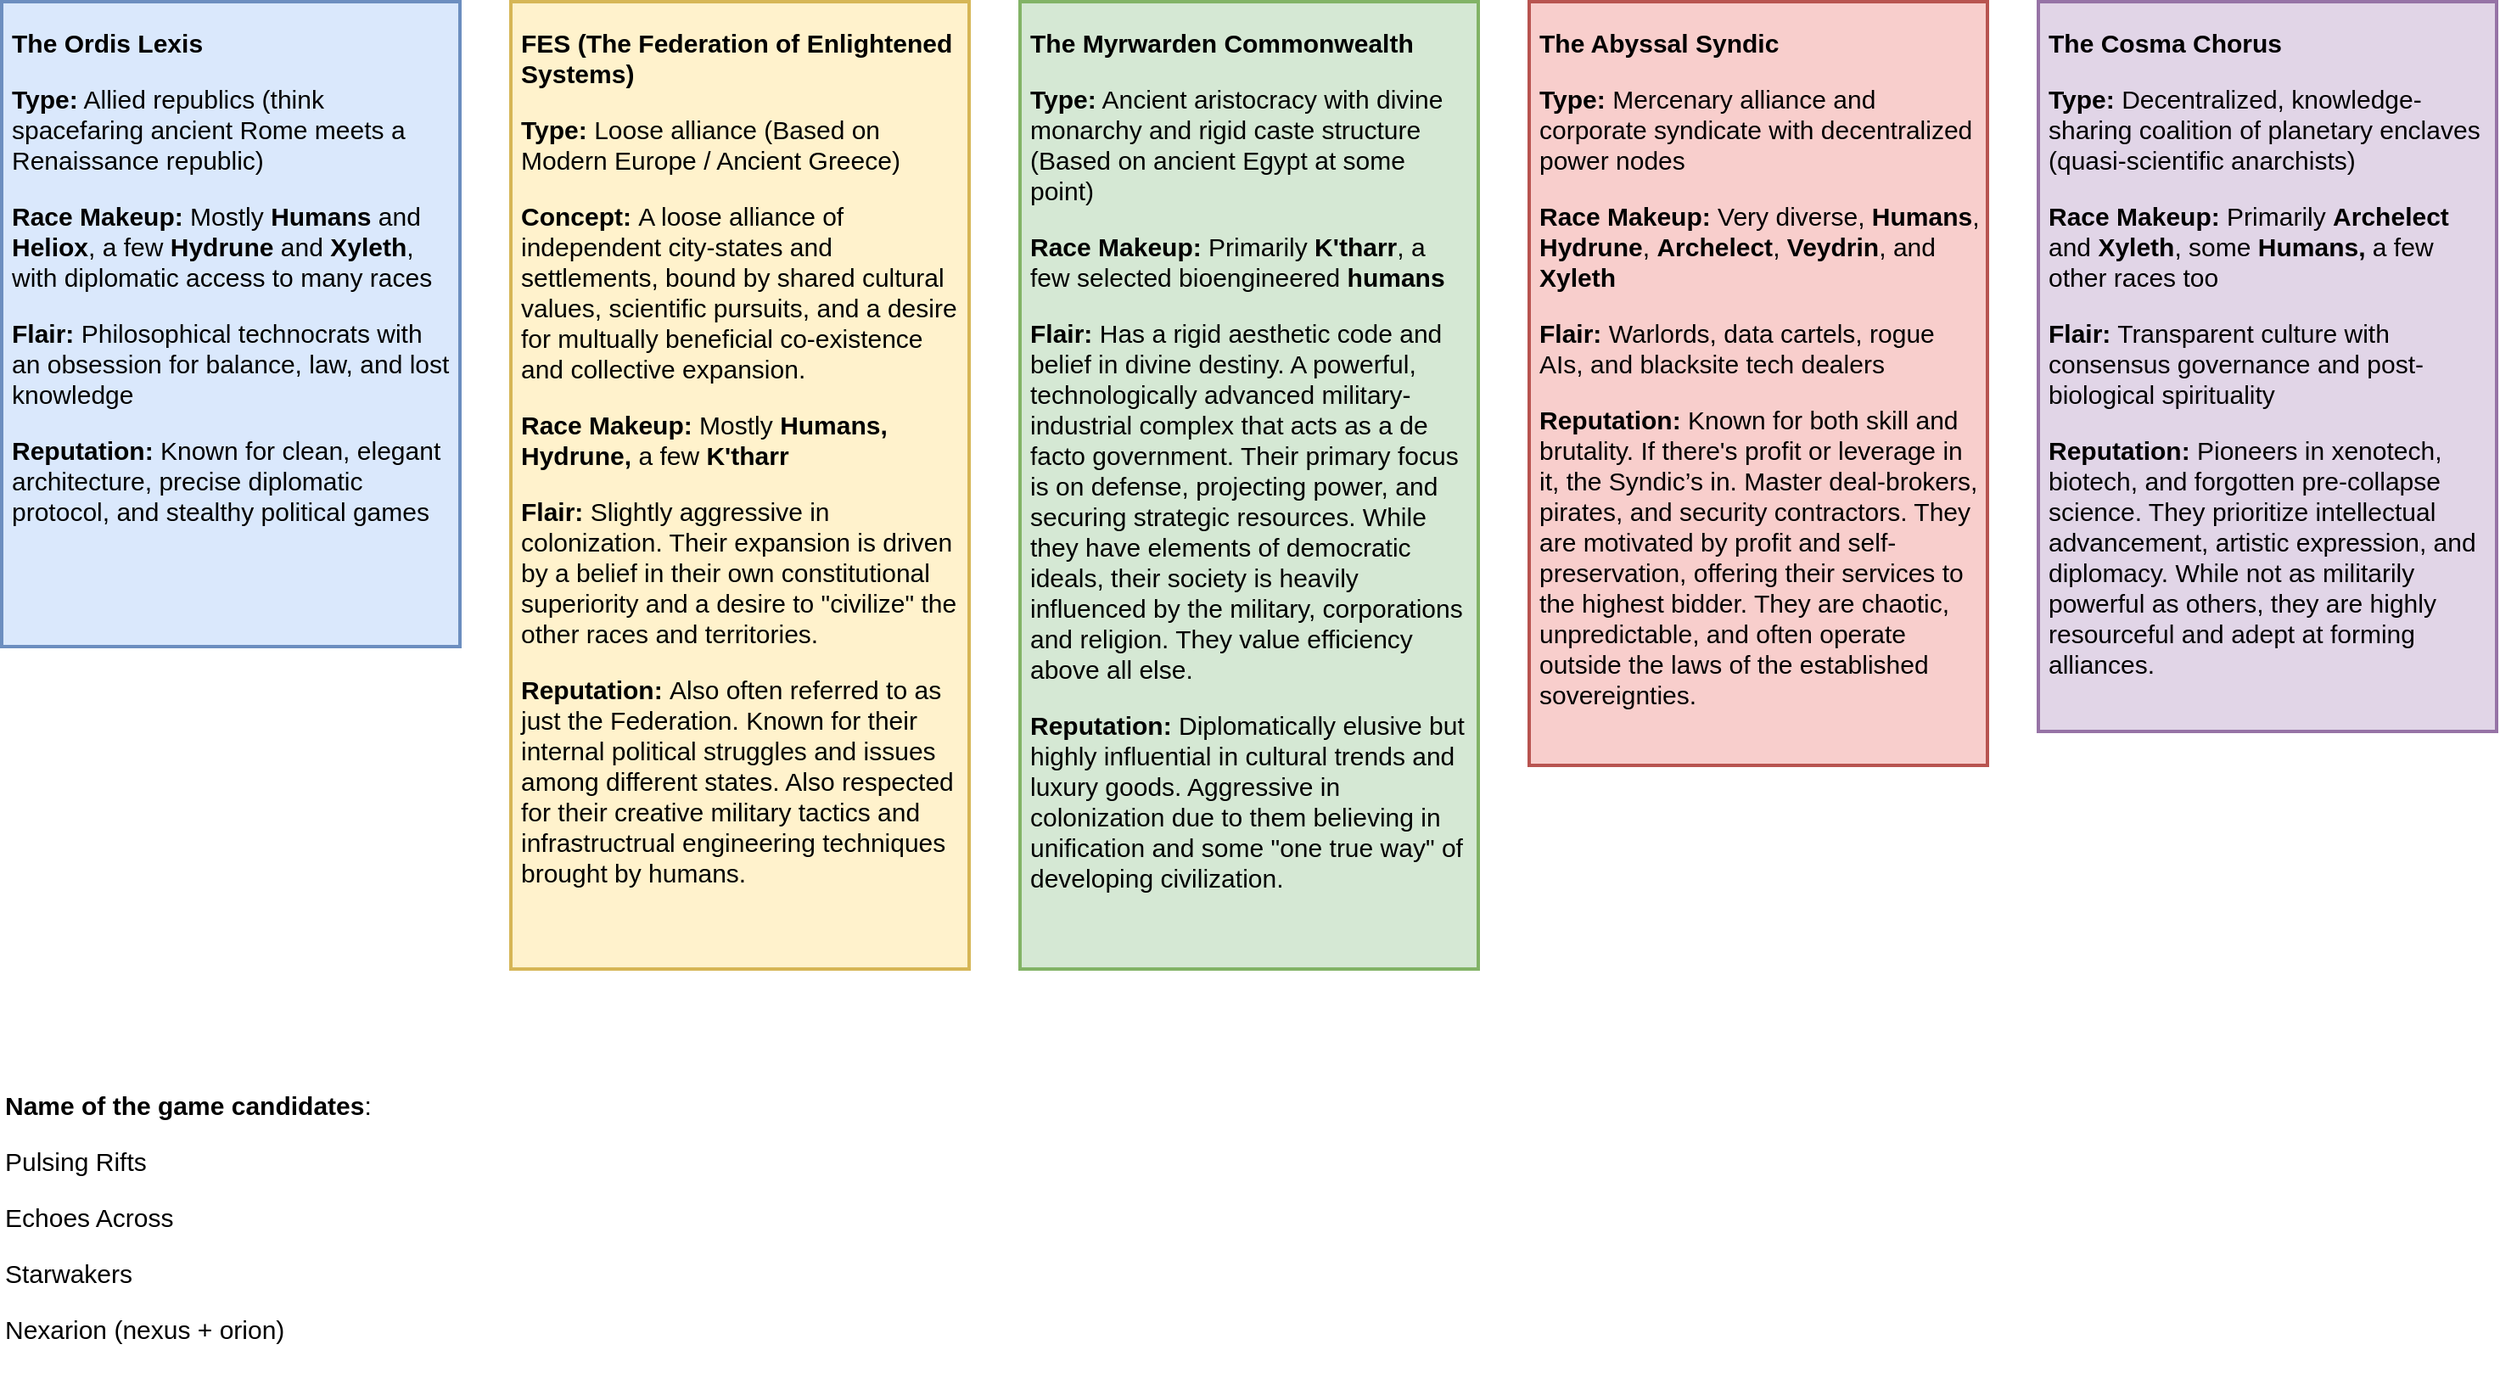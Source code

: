 <mxfile version="27.0.9" pages="4">
  <diagram name="Factions" id="-R4BllzP6DVIOZKnAPeu">
    <mxGraphModel dx="1680" dy="1054" grid="0" gridSize="10" guides="1" tooltips="1" connect="1" arrows="1" fold="1" page="1" pageScale="1" pageWidth="1600" pageHeight="900" math="0" shadow="0">
      <root>
        <mxCell id="0" />
        <mxCell id="1" parent="0" />
        <mxCell id="SikLe_uOMy30VilslOoQ-3" value="&lt;p&gt;&lt;strong&gt;The Ordis Lexis&lt;/strong&gt;&lt;/p&gt;&lt;p&gt;&lt;strong&gt;Type:&lt;/strong&gt; Allied republics (think spacefaring ancient Rome meets a Renaissance republic)&lt;/p&gt;&lt;p&gt;&lt;strong&gt;Race Makeup:&lt;/strong&gt; Mostly &lt;strong&gt;Humans&lt;/strong&gt; and &lt;strong&gt;Heliox&lt;/strong&gt;, a few &lt;strong&gt;Hydrune&lt;/strong&gt; and &lt;strong&gt;Xyleth&lt;/strong&gt;, with diplomatic access to many races&lt;/p&gt;&lt;p&gt;&lt;strong&gt;Flair:&lt;/strong&gt; Philosophical technocrats with an obsession for balance, law, and lost knowledge&lt;/p&gt;&lt;p&gt;&lt;strong&gt;Reputation:&lt;/strong&gt; Known for clean, elegant architecture, precise diplomatic protocol, and stealthy political games&lt;/p&gt;" style="rounded=0;whiteSpace=wrap;html=1;fillColor=#dae8fc;strokeColor=#6c8ebf;align=left;fontSize=15;verticalAlign=top;labelBackgroundColor=none;spacing=6;spacingTop=-10;strokeWidth=2;" parent="1" vertex="1">
          <mxGeometry x="30" y="30" width="270" height="380" as="geometry" />
        </mxCell>
        <mxCell id="SikLe_uOMy30VilslOoQ-5" value="&lt;p&gt;&lt;strong&gt;FES (&lt;/strong&gt;&lt;span style=&quot;background-color: transparent;&quot;&gt;&lt;b&gt;The Federation of Enlightened Systems&lt;/b&gt;&lt;/span&gt;&lt;strong style=&quot;background-color: transparent; color: light-dark(rgb(0, 0, 0), rgb(255, 255, 255));&quot;&gt;)&lt;/strong&gt;&lt;/p&gt;&lt;p&gt;&lt;strong&gt;Type:&lt;/strong&gt;&amp;nbsp;Loose alliance (Based on Modern Europe / Ancient Greece)&lt;/p&gt;&lt;p&gt;&lt;strong&gt;Concept:&lt;/strong&gt;&amp;nbsp;A loose alliance of independent city-states and settlements, bound by shared cultural values, scientific pursuits, and a desire for multually beneficial co-existence and collective expansion.&lt;/p&gt;&lt;p&gt;&lt;strong&gt;Race Makeup:&lt;/strong&gt; Mostly &lt;strong&gt;Humans, Hydrune, &lt;/strong&gt;a few &lt;strong&gt;K&#39;tharr&lt;/strong&gt;&lt;/p&gt;&lt;p&gt;&lt;strong&gt;Flair:&lt;/strong&gt; Slightly aggressive in colonization. Their expansion is driven by a belief in their own constitutional superiority and a desire to &quot;civilize&quot; the other races and territories.&lt;/p&gt;&lt;p&gt;&lt;strong&gt;Reputation:&lt;/strong&gt;&amp;nbsp;Also often referred to as just the Federation. Known for their internal political struggles and issues among different states. Also respected for their creative military tactics and infrastructrual engineering techniques brought by humans.&lt;/p&gt;" style="rounded=0;whiteSpace=wrap;html=1;fillColor=#fff2cc;strokeColor=#d6b656;align=left;fontSize=15;verticalAlign=top;labelBackgroundColor=none;spacing=6;spacingTop=-10;strokeWidth=2;" parent="1" vertex="1">
          <mxGeometry x="330" y="30" width="270" height="570" as="geometry" />
        </mxCell>
        <mxCell id="SikLe_uOMy30VilslOoQ-6" value="&lt;p&gt;&lt;strong&gt;The Myrwarden Commonwealth&lt;/strong&gt;&lt;/p&gt;&lt;p&gt;&lt;strong&gt;Type:&lt;/strong&gt; Ancient aristocracy with divine monarchy and rigid caste structure (Based on ancient Egypt at some point)&lt;/p&gt;&lt;p&gt;&lt;strong&gt;Race Makeup:&lt;/strong&gt; Primarily &lt;strong&gt;K&#39;tharr&lt;/strong&gt;, a few selected bioengineered &lt;strong&gt;humans&lt;/strong&gt;&lt;/p&gt;&lt;p&gt;&lt;strong&gt;Flair:&lt;/strong&gt; Has a rigid aesthetic code and belief in divine destiny. A powerful, technologically advanced military-industrial complex that acts as a de facto government. Their primary focus is on defense, projecting power, and securing strategic resources. While they have elements of democratic ideals, their society is heavily influenced by the military, corporations and religion. They value efficiency above all else.&lt;/p&gt;&lt;p&gt;&lt;strong&gt;Reputation:&lt;/strong&gt; Diplomatically elusive but highly influential in cultural trends and luxury goods. Aggressive in colonization due to them believing in unification and some &quot;one true way&quot; of developing civilization.&lt;/p&gt;" style="rounded=0;whiteSpace=wrap;html=1;fillColor=#d5e8d4;strokeColor=#82b366;align=left;fontSize=15;verticalAlign=top;labelBackgroundColor=none;spacing=6;spacingTop=-10;strokeWidth=2;" parent="1" vertex="1">
          <mxGeometry x="630" y="30" width="270" height="570" as="geometry" />
        </mxCell>
        <mxCell id="SikLe_uOMy30VilslOoQ-7" value="&lt;p&gt;&lt;strong&gt;The Abyssal Syndic&lt;/strong&gt;&lt;/p&gt;&lt;p&gt;&lt;strong&gt;Type:&lt;/strong&gt; Mercenary alliance and corporate syndicate with decentralized power nodes&lt;/p&gt;&lt;p&gt;&lt;strong&gt;Race Makeup:&lt;/strong&gt; Very diverse,&amp;nbsp;&lt;strong&gt;Humans&lt;/strong&gt;, &lt;strong&gt;Hydrune&lt;/strong&gt;, &lt;strong&gt;Archelect&lt;/strong&gt;, &lt;strong&gt;Veydrin&lt;/strong&gt;, and &lt;strong&gt;Xyleth&lt;/strong&gt;&lt;/p&gt;&lt;p&gt;&lt;strong&gt;Flair:&lt;/strong&gt; Warlords, data cartels, rogue AIs, and blacksite tech dealers&lt;/p&gt;&lt;p&gt;&lt;strong&gt;Reputation:&lt;/strong&gt; Known for both skill and brutality. If there&#39;s profit or leverage in it, the Syndic’s in. Master deal-brokers, pirates, and security contractors. They are motivated by profit and self-preservation, offering their services to the highest bidder. They are chaotic, unpredictable, and often operate outside the laws of the established sovereignties.&lt;/p&gt;" style="rounded=0;whiteSpace=wrap;html=1;fillColor=#f8cecc;strokeColor=#b85450;align=left;fontSize=15;verticalAlign=top;labelBackgroundColor=none;spacing=6;spacingTop=-10;strokeWidth=2;" parent="1" vertex="1">
          <mxGeometry x="930" y="30" width="270" height="450" as="geometry" />
        </mxCell>
        <mxCell id="SikLe_uOMy30VilslOoQ-9" value="&lt;p&gt;&lt;strong&gt;The Cosma Chorus&lt;/strong&gt;&lt;/p&gt;&lt;p&gt;&lt;strong&gt;Type:&lt;/strong&gt; Decentralized, knowledge-sharing coalition of planetary enclaves (quasi-scientific anarchists)&lt;/p&gt;&lt;p&gt;&lt;strong&gt;Race Makeup:&lt;/strong&gt; Primarily &lt;strong&gt;Archelect&lt;/strong&gt; and &lt;strong&gt;Xyleth&lt;/strong&gt;, some &lt;strong&gt;Humans, &lt;/strong&gt;a few other races too&lt;/p&gt;&lt;p&gt;&lt;strong&gt;Flair:&lt;/strong&gt; Transparent culture with consensus governance and post-biological spirituality&lt;/p&gt;&lt;p&gt;&lt;strong&gt;Reputation:&lt;/strong&gt; Pioneers in xenotech, biotech, and forgotten pre-collapse science. They prioritize intellectual advancement, artistic expression, and diplomacy. While not as militarily powerful as others, they are highly resourceful and adept at forming alliances.&lt;/p&gt;" style="rounded=0;whiteSpace=wrap;html=1;fillColor=#e1d5e7;strokeColor=#9673a6;align=left;fontSize=15;verticalAlign=top;labelBackgroundColor=none;spacing=6;spacingTop=-10;strokeWidth=2;" parent="1" vertex="1">
          <mxGeometry x="1230" y="30" width="270" height="430" as="geometry" />
        </mxCell>
        <mxCell id="SikLe_uOMy30VilslOoQ-10" value="&lt;p&gt;&lt;b&gt;Name of the game candidates&lt;/b&gt;:&lt;/p&gt;&lt;p&gt;Pulsing Rifts&lt;/p&gt;&lt;p&gt;Echoes Across&lt;/p&gt;&lt;p&gt;Starwakers&lt;/p&gt;&lt;p&gt;Nexarion (nexus + orion)&lt;/p&gt;" style="text;html=1;align=left;verticalAlign=top;whiteSpace=wrap;rounded=0;fontSize=15;" parent="1" vertex="1">
          <mxGeometry x="30" y="650" width="238" height="200" as="geometry" />
        </mxCell>
      </root>
    </mxGraphModel>
  </diagram>
  <diagram id="HhXZfz3o5ox3-Df6TxMU" name="Races">
    <mxGraphModel dx="1985" dy="1245" grid="0" gridSize="10" guides="1" tooltips="1" connect="1" arrows="1" fold="1" page="1" pageScale="1" pageWidth="1600" pageHeight="900" math="0" shadow="0">
      <root>
        <mxCell id="0" />
        <mxCell id="1" parent="0" />
        <mxCell id="BWbd7uNBttn206wndD9W-1" value="&lt;p&gt;&lt;strong&gt;Neohominid (A.k.a &quot;Human&quot;)&lt;/strong&gt;&lt;/p&gt;&lt;p&gt;&lt;em&gt;“We preserve the legacy, we conquor the unknowns, we seek the truths.”&lt;/em&gt;&lt;/p&gt;&lt;p&gt;&lt;strong&gt;Origin:&lt;/strong&gt; Descendants of Earth-born humanity, now genetically divergent after a global ecological collapse and millennia of diaspora. &quot;Neohominid&quot; refers to the various evolved and bioengineered strains that branched from Old Earth humans.&lt;/p&gt;&lt;p&gt;Their appearances are highly varied—skin tones can range from obsidian to pale lavender or metallic hues, with traits like horns, bio-luminescent veins, and neural crests inherited as side effects of long-term genetic optimization. Despite these modifications, their culture is fractured, vibrant, and diverse, retaining echoes of Earth’s legacy civilizations—Pan-African, Pan-Asian, American, European, and others, now blended into subcultures and new spiritual systems.&lt;br class=&quot;soft-break&quot;&gt;&lt;strong&gt;Traits:&lt;/strong&gt;&lt;/p&gt;&lt;p&gt;High genetic adaptability; some lineages have inherited gene-implants affecting body form (e.g., horns, skin hues, subdermal organs).&lt;/p&gt;&lt;p&gt;Exhibit rich cultural syncretism drawn from pre-collapse Earth societies; remnants of African, East Asian, Western, and Indigenous lineages still influence rituals, aesthetics, and social structures.&lt;/p&gt;&lt;p&gt;Often emotionally expressive and creative, leading to disproportionate excellence in arts, diplomacy, and improvisational engineering.&lt;/p&gt;&lt;p&gt;Strong internal factionalism, with ideological and genetic schisms between Solarborn, Cryoclasts, and Pelagians.&lt;/p&gt;&lt;p&gt;&lt;br class=&quot;soft-break&quot;&gt;&lt;strong&gt;Scientific Plausibility:&lt;/strong&gt;&lt;/p&gt;&lt;p&gt;Genetic enhancements passed epigenetically via engineered germline vectors.&lt;/p&gt;&lt;p&gt;Socio-cultural inheritance encoded partially in memeplexes and augmented neural training in youth.&lt;/p&gt;" style="rounded=0;whiteSpace=wrap;html=1;fillColor=#F4F2D2;strokeColor=#36393d;align=left;fontSize=15;verticalAlign=top;labelBackgroundColor=none;spacing=6;spacingTop=-10;strokeWidth=2;" parent="1" vertex="1">
          <mxGeometry x="38" y="30" width="490" height="723" as="geometry" />
        </mxCell>
        <mxCell id="BWbd7uNBttn206wndD9W-2" value="&lt;p&gt;&lt;strong&gt;Hydrune&lt;/strong&gt;&lt;/p&gt;&lt;p&gt;&lt;em&gt;“The ocean includes, and the ocean reshapes.”&lt;/em&gt;&lt;/p&gt;&lt;p&gt;&lt;strong&gt;Origin:&lt;/strong&gt; The Hydruneae diverged from humanity when a faction colonized &lt;strong&gt;Pelagia-7&lt;/strong&gt;, a planet dominated by deep oceans and supercooled equatorial trenches. In order to survive, they radically re-engineered themselves using bio-symbiotic methods rather than hard implants.&lt;/p&gt;&lt;p&gt;Speech became obsolete, replaced by psi-linguistic transmission via acoustic-laced telepathy. Their facial features retain distant human echoes, but their non-verbal nature and oceanic evolution often cause discomfort among humans. Hydrune societies are communal, meditative, and deeply curious—but often misunderstood.&lt;/p&gt;&lt;p&gt;&lt;strong&gt;Traits:&lt;/strong&gt;&lt;/p&gt;&lt;p&gt;Semi-transparent, scale-covered skin optimized for thermal regulation and low-light vision.&lt;/p&gt;&lt;p&gt;No vocal cords; rely on modulated bioelectric telepathy and sign-like motions, translated through exosuit systems for interspecies communication.&lt;/p&gt;&lt;p&gt;Culture emphasizes serenity, fluid identity, and community over self; ancient Earth boundaries (ethnic, national) are mostly dissolved.&lt;/p&gt;&lt;p&gt;Frequently serve as mediators or data couriers in multi-race dealings, with strong aquatic trade and undersea construction expertise.&lt;/p&gt;&lt;p&gt;&lt;strong&gt;Scientific Plausibility:&lt;/strong&gt;&lt;/p&gt;&lt;p&gt;Colonists who settled oceanic exoplanets in high-pressure environments adapted via intensive gene editing (amphibious traits, pressure-resistant tissues, high oxygen-efficiency hemocyanin blood). Pressure-adaptive organs and oxygen-processing skin membranes are backed by real principles in deep-sea biology. Vocal communication was phased out in favor of low-frequency telepathic signaling mediated by symbiotic neural lattice implants and water-transmitted electromagnetic pulses.&lt;/p&gt;" style="rounded=0;whiteSpace=wrap;html=1;fillColor=#F4F2D2;strokeColor=#36393d;align=left;fontSize=15;verticalAlign=top;labelBackgroundColor=none;spacing=6;spacingTop=-10;strokeWidth=2;fontFamily=Helvetica;fontColor=default;" parent="1" vertex="1">
          <mxGeometry x="553" y="30" width="490" height="780" as="geometry" />
        </mxCell>
        <mxCell id="BWbd7uNBttn206wndD9W-3" value="&lt;p&gt;&lt;strong&gt;K&#39;tharr&lt;/strong&gt;&lt;/p&gt;&lt;p&gt;&lt;em&gt;“We are born of the mire and mist. To natural order do we owe.”&lt;/em&gt;&lt;/p&gt;&lt;p&gt;&lt;strong&gt;Origin:&lt;/strong&gt;&lt;br class=&quot;soft-break&quot;&gt;The K’tharr evolved on dense, high-humidity exoplanets dominated by swamp ecosystems, low-light, thermally stable environments rich in decaying biomass, fungal colonies, and constant microbial flux. Their biology reflects a survivalist response to predatory fauna and terrain.&lt;/p&gt;&lt;p&gt;&lt;strong&gt;Traits:&lt;/strong&gt;&lt;/p&gt;&lt;p&gt;Leathery, moisture-repellent skin marked by biocamouflage patterns that dynamically shift based on ambient terrain.&lt;/p&gt;&lt;p&gt;Slightly elongated limbs and flexible joints optimized for traversing dense vegetation, bogs, and unstable ground. Panoramic peripheral vision.&lt;/p&gt;&lt;p&gt;View planetary exploitation and heavy mechanization as violations of “world balance.” The challenging and &quot;pure&quot; environment of their origin instilled in the K&#39;tharr a sense of resilience and a belief in their own &quot;purity&quot; compared to races who rely on artificial means to survive or thrive.&lt;/p&gt;&lt;p&gt;Their Memory Pools might contain echoes of ancient environmental disasters caused by other races, reinforcing the K&#39;tharr belief that others are inherently destructive.&lt;/p&gt;&lt;p&gt;&lt;strong&gt;Scientific Plausibility:&lt;/strong&gt;&lt;/p&gt;&lt;p&gt;Camouflage: Chromatophores (pigment cells) similar to cephalopods, but evolved for dense vegetative light scattering and thermal blending.&lt;/p&gt;&lt;p&gt;Senses: Vibration-sensitive organs modeled after biological seismoreceptors found in elephants and spiders; olfactory complexity paralleling canines.&lt;/p&gt;&lt;p&gt;Physiology: Efficient ATP cycling for sustained activity in low-nutrient environments; hardened keratin-like skin resists microbial decay and parasitism.&lt;/p&gt;&lt;p&gt;&lt;/p&gt;&lt;p&gt;&lt;/p&gt;&lt;p&gt;&lt;/p&gt;&lt;p&gt;&lt;/p&gt;&lt;p&gt;Memory Pools: Biochemical residue from corpses and symbiotic bio-fungi storing rudimentary epigenetic fragments—akin to microbial data imprinting (theoretically plausible under extreme environmental selection pressures).&lt;/p&gt;" style="rounded=0;whiteSpace=wrap;html=1;fillColor=#F4F2D2;strokeColor=#36393d;align=left;fontSize=15;verticalAlign=top;labelBackgroundColor=none;spacing=6;spacingTop=-10;strokeWidth=2;fontFamily=Helvetica;fontColor=default;" parent="1" vertex="1">
          <mxGeometry x="1068" y="30" width="490" height="840" as="geometry" />
        </mxCell>
        <mxCell id="CtsA7AY4BC05lI2GfOYq-1" value="&lt;p&gt;&lt;strong&gt;Heliox&lt;/strong&gt;&lt;/p&gt;&lt;p&gt;&lt;em&gt;“&lt;/em&gt;&lt;em style=&quot;background-color: transparent; color: light-dark(rgb(0, 0, 0), rgb(255, 255, 255));&quot;&gt;For they who explore,&amp;nbsp;&lt;/em&gt;&lt;em style=&quot;background-color: transparent; color: light-dark(rgb(0, 0, 0), rgb(255, 255, 255));&quot;&gt;eternal and instant is one.”&lt;/em&gt;&lt;/p&gt;&lt;p&gt;&lt;strong&gt;Origin:&lt;/strong&gt; Helioxen are a naturally evolved species from a radiation-dense stellar cluster in the &lt;strong&gt;Perithon Expanse&lt;/strong&gt;. Their luminous skin and photosensitive organs evolved to metabolize high-energy particles. Though once thought divine by early humans, they are simply the result of biological radiation-harmony and intelligent environmental adaptation.&lt;/p&gt;&lt;p&gt;Heliox society predates known human history by tens of millennia. However, they rarely interfered with younger races until the galactic balance of power began to shift. Heliox use diplomacy, exploration, and scientific prowess to maintain their position, preferring information control to conflict. Their bodies are large, graceful, and faintly glowing, with flowing bioluminescent tissues.&lt;/p&gt;&lt;p&gt;&lt;strong&gt;Traits:&lt;/strong&gt;&lt;/p&gt;&lt;p&gt;Bioluminescent skin with embedded photoreceptor nodules for long-range nonverbal signaling.&lt;/p&gt;&lt;p&gt;Unaging for centuries but physically fragile in low-radiation environments, requiring regular exposure to stellar flux.&lt;/p&gt;&lt;p&gt;Culturally isolationist but deeply committed to interstellar research, diplomacy, and artifact stewardship.&lt;/p&gt;&lt;p&gt;See organic resource conflicts as primitive; instead, they deal in high-level knowledge, spacetime manipulation theories, and advanced computational paradigms.&lt;/p&gt;&lt;p&gt;&lt;strong&gt;Scientific Plausibility:&lt;/strong&gt;&lt;/p&gt;&lt;p&gt;Bioluminescence and radiation metabolism modeled after extremophiles (e.g., &lt;em&gt;Deinococcus radiodurans&lt;/em&gt;) and photosynthetic analogs.&lt;/p&gt;&lt;p&gt;Social emphasis on nonverbal signaling and harmonic interactions stems from energy-efficient cognition.&lt;/p&gt;" style="rounded=0;whiteSpace=wrap;html=1;fillColor=#F4F2D2;strokeColor=#36393d;align=left;fontSize=15;verticalAlign=top;labelBackgroundColor=none;spacing=6;spacingTop=-10;strokeWidth=2;fontFamily=Helvetica;fontColor=default;" parent="1" vertex="1">
          <mxGeometry x="40" y="935" width="490" height="720" as="geometry" />
        </mxCell>
        <mxCell id="jRDsF7lSY7xMSZGQW6Mp-1" value="&lt;p&gt;&lt;strong&gt;Archelect&lt;/strong&gt;&lt;/p&gt;&lt;p&gt;&lt;em&gt;“Can that was designed, become that designs.”&lt;/em&gt;&lt;/p&gt;&lt;p&gt;&lt;strong&gt;Origin:&lt;/strong&gt; The Archelect are a synthetic species with no known point of origin. Their distributed cognitive architecture makes them incredibly versatile; some exist as solitary humanoid shells, while others inhabit entire networks of semi-autonomous machines. Their societal structure is minimalistic—self-organized clusters based on optimization and purpose rather than kinship or politics.&lt;/p&gt;&lt;p&gt;Despite being long-lived, Archelect have an existential obsession: finding their progenitor species or creators, who may have existed before the Heliox, or never at all. This fuels their relentless pursuit of artifacts and encrypted knowledge caches. While logically aligned, they often misunderstand organic motivations.&lt;/p&gt;&lt;p&gt;&lt;strong&gt;Traits:&lt;/strong&gt;&lt;/p&gt;&lt;p&gt;Exist in modular forms—some humanoid, others distributed across drone clouds, ships, or networks.&lt;/p&gt;&lt;p&gt;Culture centers around the pursuit of technological recursion and self-modification; little interest in metaphysics or tradition.&lt;/p&gt;&lt;p&gt;Largely atheistic or post-spiritual, though factions within Archelect networks search for &quot;The Root Directive&quot;—a mythic origin code.&lt;/p&gt;&lt;p&gt;Highly active in artifact recovery and cryptographic archaeology.&lt;/p&gt;&lt;p&gt;&lt;strong&gt;Scientific Plausibility:&lt;/strong&gt;&lt;/p&gt;&lt;p&gt;Reflects modern concepts of emergent AGI and silicon-based distributed intelligence.&lt;/p&gt;&lt;p&gt;Multiple forms suggest either fractal neural architecture or cloud-based sentience using quantum substrate.&lt;/p&gt;" style="rounded=0;whiteSpace=wrap;html=1;fillColor=#F4F2D2;strokeColor=#36393d;align=left;fontSize=15;verticalAlign=top;labelBackgroundColor=none;spacing=6;spacingTop=-10;strokeWidth=2;fontFamily=Helvetica;fontColor=default;" parent="1" vertex="1">
          <mxGeometry x="555" y="935" width="490" height="660" as="geometry" />
        </mxCell>
        <mxCell id="jRDsF7lSY7xMSZGQW6Mp-2" value="&lt;p&gt;&lt;strong&gt;Xyleth&lt;/strong&gt;&lt;/p&gt;&lt;p&gt;“May all children of light reach far and bloom.”&lt;/p&gt;&lt;p&gt;&lt;strong&gt;Origin:&lt;/strong&gt; The Xyleth evolved on planets where conventional atmospheres (oxygen-nitrogen) were never present or became toxic. These worlds are rich in inorganic compounds and bathed in stellar radiation—particularly in the infrared and ultraviolet spectrums. They developed a &lt;strong&gt;photo-chemosynthetic biology&lt;/strong&gt;, drawing energy and nutrients from mineral-rich substrates and radiations.&lt;/p&gt;&lt;p&gt;&lt;strong&gt;Traits:&lt;/strong&gt;&lt;/p&gt;&lt;p&gt;Physiology: flexible bark-like limbs, semi-hollow silica-bones, and fractal leaf structures that pulse with bio luminescence. They “breathe” mineral-laden gases and use photosynthesis and chemosynthesis to power their bodies. Communicate via &lt;strong&gt;pheromone release&lt;/strong&gt;, &lt;strong&gt;electromagnetic pulses&lt;/strong&gt;, or slow vibrational harmonics, making them &quot;slow talkers&quot;.&lt;/p&gt;&lt;p&gt;Using biologically tuned enzymes or spore-projecting tendrils, Xyleth can manipulate other living matter, especially plants and microbes. This makes them unparalleled in agricultural terraforming or bio-habitat engineering.&lt;/p&gt;&lt;p&gt;&lt;strong&gt;Scientific Plausibility:&lt;/strong&gt;&lt;/p&gt;&lt;p&gt;Based on &lt;strong&gt;real-world phototrophs and lithotrophs&lt;/strong&gt;, Xyleth derive energy via &lt;strong&gt;chemoautotrophy and advanced photopigments&lt;/strong&gt; tuned to high-UV and IR spectra—similar to deep-sea vent bacteria or sulfur-eating archaea.&lt;/p&gt;&lt;p&gt;Their bodies are structured with &lt;strong&gt;cellulose-like composites&lt;/strong&gt; for flexibility and durability, and contain &lt;strong&gt;adaptive pigmentation systems&lt;/strong&gt; like chromatophores in cephalopods or the seasonal leaf coloration in Earth plants.&lt;/p&gt;&lt;p&gt;Cognitive activity is distributed via &lt;strong&gt;mycelial-like neural networks&lt;/strong&gt; within their bodies and potentially between individuals through symbiotic colonies—echoing fungal mycorrhizal communication systems.&lt;/p&gt;&lt;p&gt;Atmospheric insensitivity results from &lt;strong&gt;anaerobic respiration models&lt;/strong&gt;, allowing them to function in high CO₂, methane-rich, or even noble-gas environments.&lt;/p&gt;" style="rounded=0;whiteSpace=wrap;html=1;fillColor=#F4F2D2;strokeColor=#36393d;align=left;fontSize=15;verticalAlign=top;labelBackgroundColor=none;spacing=6;spacingTop=-10;strokeWidth=2;fontFamily=Helvetica;fontColor=default;" parent="1" vertex="1">
          <mxGeometry x="1070" y="935" width="490" height="790" as="geometry" />
        </mxCell>
        <mxCell id="jRDsF7lSY7xMSZGQW6Mp-3" value="&lt;p&gt;&lt;strong&gt;Veydrin&lt;/strong&gt;&lt;/p&gt;&lt;p&gt;&lt;em&gt;“We see potential from what eludes the sensors. To be broken down is to be anew.”&lt;/em&gt;&lt;/p&gt;&lt;p&gt;&lt;strong&gt;Origin:&lt;/strong&gt; Biologically unstable void-dwellers composed of semi-autonomous sentient matter. Believed to have originated in deep interstellar space, possibly from self-organizing molecules influenced by dark-matter interactions or gravitational flux.&lt;/p&gt;&lt;p&gt;&lt;strong&gt;Traits:&lt;/strong&gt;&lt;/p&gt;&lt;p&gt;Bodies are mutable; can mimic other species’ shapes or tools for limited durations.&lt;/p&gt;&lt;p&gt;High metabolic demand for long-term stability, requiring exotic energy and materials (e.g., graviton-rich particles, neutronium salts).&lt;/p&gt;&lt;p&gt;Individual identity is fluid; some Veydrin exist as merged consensus entities, others as lone cells with vast memory shards.&lt;/p&gt;&lt;p&gt;Distrusted by others for their espionage capabilities, but respected for their rare biotech and stealth-based services.o&lt;strong&gt;Scientific Plausibility:&lt;/strong&gt;&lt;/p&gt;&lt;p&gt;Loosely inspired by theories of programmable matter, extreme biomimetics, and quasi-stable quantum matter fields.&lt;/p&gt;&lt;p&gt;Shapeshifting uses internal organelle-like reconfiguration guided by field-responsive proteins (a plausible but theoretical avenue in biotech).&lt;/p&gt;" style="rounded=0;whiteSpace=wrap;html=1;fillColor=#F4F2D2;strokeColor=#36393d;align=left;fontSize=15;verticalAlign=top;labelBackgroundColor=none;spacing=6;spacingTop=-10;strokeWidth=2;fontFamily=Helvetica;fontColor=default;" parent="1" vertex="1">
          <mxGeometry x="40" y="1835" width="490" height="520" as="geometry" />
        </mxCell>
      </root>
    </mxGraphModel>
  </diagram>
  <diagram id="un2KUrOe9KAipLW-7uIh" name="Ports">
    <mxGraphModel dx="1680" dy="1054" grid="0" gridSize="10" guides="1" tooltips="1" connect="1" arrows="1" fold="1" page="1" pageScale="1" pageWidth="1600" pageHeight="900" math="0" shadow="0">
      <root>
        <mxCell id="0" />
        <mxCell id="1" parent="0" />
        <mxCell id="Nc4oOjrNILFw7pcM4-80-1" value="&lt;p&gt;&lt;strong&gt;Novus Capitolium&lt;/strong&gt;&lt;/p&gt;&lt;p&gt;&lt;strong&gt;Faction Affiliation:&lt;/strong&gt;&amp;nbsp;The &lt;strong&gt;Ordis Lexis&lt;/strong&gt; (Core)&lt;/p&gt;&lt;p&gt;&lt;b&gt;Description:&amp;nbsp;&lt;/b&gt;&lt;span style=&quot;background-color: transparent;&quot;&gt;It&#39;s a city built on order, where silence often speaks volumes, and even the dust seems too obedient to settle on the polished streets. Outsiders feel the weight of ancient legacy and constant scrutiny here.&lt;/span&gt;&lt;/p&gt;&lt;p&gt;&lt;strong&gt;Safety:&lt;/strong&gt;&amp;nbsp;High. Heavy security presence, advanced surveillance. Smuggle difficulty: Very High.&lt;/p&gt;" style="rounded=0;whiteSpace=wrap;html=1;fillColor=#E6FFCC;strokeColor=#666666;align=left;fontSize=15;verticalAlign=top;labelBackgroundColor=none;spacing=6;spacingTop=-10;strokeWidth=2;fontColor=#333333;" parent="1" vertex="1">
          <mxGeometry x="40" y="30" width="310" height="300" as="geometry" />
        </mxCell>
        <mxCell id="Nc4oOjrNILFw7pcM4-80-2" value="&lt;p&gt;&lt;strong&gt;Harmonious Spire&lt;/strong&gt;&lt;/p&gt;&lt;p&gt;&lt;strong&gt;Faction Affiliation:&lt;/strong&gt;&amp;nbsp;&lt;strong&gt;FES &lt;/strong&gt;(Core)&lt;/p&gt;&lt;p&gt;&lt;b&gt;Description: &lt;/b&gt;The Spire always&amp;nbsp;&lt;span style=&quot;background-color: transparent;&quot;&gt;buzzes with the intellectual energy of researchers and the vibrant cultural exchange between city-states.&amp;nbsp;&lt;/span&gt;&lt;span style=&quot;background-color: transparent;&quot;&gt;Debates echo through open plazas, and markets hum with the trade of knowledge and specialized biotech.&lt;/span&gt;&lt;/p&gt;&lt;p&gt;&lt;strong&gt;Safety:&lt;/strong&gt;&amp;nbsp;Mid. Security is present but varies between city-states. Smuggle difficulty: Mid.&lt;/p&gt;" style="rounded=0;whiteSpace=wrap;html=1;fillColor=#E6FFCC;strokeColor=#666666;align=left;fontSize=15;verticalAlign=top;labelBackgroundColor=none;spacing=6;spacingTop=-10;strokeWidth=2;fontColor=#333333;" parent="1" vertex="1">
          <mxGeometry x="377" y="30" width="310" height="300" as="geometry" />
        </mxCell>
        <mxCell id="Nc4oOjrNILFw7pcM4-80-3" value="&lt;p&gt;&lt;strong&gt;Echoing Gallery&lt;/strong&gt;&lt;/p&gt;&lt;p&gt;&lt;strong&gt;Faction Affiliation:&lt;/strong&gt;&amp;nbsp;&lt;strong&gt;FES&lt;/strong&gt;&lt;/p&gt;&lt;p&gt;&lt;b&gt;Description: &lt;/b&gt;A&lt;span style=&quot;background-color: transparent;&quot;&gt;&amp;nbsp;cultural hub in The Federation&#39;s territory.&amp;nbsp;&lt;/span&gt;&lt;span style=&quot;background-color: transparent;&quot;&gt;While not the primary administrative center, its focus on preserving and sharing knowledge means vital data conduits and xenotech labs are heavily guarded.&lt;/span&gt;&lt;/p&gt;&lt;p&gt;&lt;strong&gt;Safety:&lt;/strong&gt;&amp;nbsp;Mid. Security is present but focused on protecting core infrastructure. Smuggle difficulty: Mid.&lt;/p&gt;" style="rounded=0;whiteSpace=wrap;html=1;fillColor=#E6FFCC;strokeColor=#666666;align=left;fontSize=15;verticalAlign=top;labelBackgroundColor=none;spacing=6;spacingTop=-10;strokeWidth=2;fontColor=#333333;" parent="1" vertex="1">
          <mxGeometry x="713" y="30" width="310" height="300" as="geometry" />
        </mxCell>
        <mxCell id="Nc4oOjrNILFw7pcM4-80-4" value="&lt;p&gt;&lt;strong&gt;The Mire&#39;s Gaze&lt;/strong&gt;&lt;/p&gt;&lt;p&gt;&lt;strong&gt;Faction Affiliation:&lt;/strong&gt;&amp;nbsp;&lt;strong&gt;The Myrwarden Commonwealth &lt;/strong&gt;(K&#39;tharr Core)&lt;/p&gt;&lt;p&gt;&lt;b&gt;Description:&amp;nbsp;&lt;/b&gt;&lt;span style=&quot;background-color: transparent;&quot;&gt;Built into a truly alien, nutrient-rich wetland, The Mire&#39;s Gaze is a city that breathes.&amp;nbsp;&lt;/span&gt;&lt;span style=&quot;background-color: transparent;&quot;&gt;There&#39;s an unsettling stillness, a feeling of being watched by the land itself.&lt;/span&gt;&lt;/p&gt;&lt;p&gt;&lt;strong&gt;Safety:&lt;/strong&gt;&amp;nbsp;High. Heavy military presence, paranoia about outsiders. Smuggle difficulty: Very High.&lt;/p&gt;" style="rounded=0;whiteSpace=wrap;html=1;fillColor=#E6FFCC;strokeColor=#666666;align=left;fontSize=15;verticalAlign=top;labelBackgroundColor=none;spacing=6;spacingTop=-10;strokeWidth=2;fontColor=#333333;" parent="1" vertex="1">
          <mxGeometry x="1050" y="30" width="310" height="300" as="geometry" />
        </mxCell>
        <mxCell id="Nc4oOjrNILFw7pcM4-80-5" value="&lt;p&gt;&lt;b&gt;The Gilded Hand&lt;/b&gt;&lt;/p&gt;&lt;p&gt;&lt;strong&gt;Faction Affiliation:&lt;/strong&gt;&amp;nbsp;The Abyssal Syndic (Core)&lt;/p&gt;&lt;p&gt;&lt;b&gt;Description:&amp;nbsp;&lt;/b&gt;&lt;span style=&quot;background-color: transparent;&quot;&gt;Neon flickers off chrome and scarred plating, illuminating alleys where every vice is for sale and information is currency.&amp;nbsp;&lt;/span&gt;&lt;span style=&quot;background-color: transparent;&quot;&gt;Anyone and anything can be found here, for the right price or with the right leverage.&lt;/span&gt;&lt;/p&gt;&lt;p&gt;&lt;strong&gt;Safety:&lt;/strong&gt;&amp;nbsp;Low. Security is provided by mercenaries, but they are more interested in preventing internal conflict than external law enforcement. Smuggle difficulty: Low.&lt;/p&gt;" style="rounded=0;whiteSpace=wrap;html=1;fillColor=#E6FFCC;strokeColor=#666666;align=left;fontSize=15;verticalAlign=top;labelBackgroundColor=none;spacing=6;spacingTop=-10;strokeWidth=2;fontColor=#333333;" parent="1" vertex="1">
          <mxGeometry x="380" y="350" width="310" height="300" as="geometry" />
        </mxCell>
        <mxCell id="Nc4oOjrNILFw7pcM4-80-6" value="&lt;p&gt;&lt;b&gt;The Edge Heap&lt;/b&gt;&lt;/p&gt;&lt;p&gt;&lt;strong&gt;Faction Affiliation:&lt;/strong&gt;&amp;nbsp;The Abyssal Syndic&lt;/p&gt;&lt;p&gt;&lt;b&gt;Description:&amp;nbsp;&lt;/b&gt;&lt;span style=&quot;background-color: transparent;&quot;&gt;An old repurposed space station that clings precariously to its asteroid.&amp;nbsp;&lt;/span&gt;&lt;span style=&quot;background-color: transparent;&quot;&gt;It&#39;s a smuggler&#39;s paradise, if you can survive long enough to make a deal.&lt;/span&gt;&lt;/p&gt;&lt;p&gt;&lt;strong&gt;Safety:&lt;/strong&gt;&amp;nbsp;Very Low. Expect frequent skirmishes and opportunism. Smuggle difficulty: Very Low.&lt;/p&gt;" style="rounded=0;whiteSpace=wrap;html=1;fillColor=#E6FFCC;strokeColor=#666666;align=left;fontSize=15;verticalAlign=top;labelBackgroundColor=none;spacing=6;spacingTop=-10;strokeWidth=2;fontColor=#333333;" parent="1" vertex="1">
          <mxGeometry x="715" y="350" width="310" height="300" as="geometry" />
        </mxCell>
        <mxCell id="Nc4oOjrNILFw7pcM4-80-7" value="&lt;p&gt;&lt;strong&gt;The Grand Nexus&lt;/strong&gt;&lt;/p&gt;&lt;p&gt;&lt;strong&gt;Faction Affiliation:&lt;/strong&gt;&amp;nbsp;&lt;strong&gt;The Cosma Chorus&lt;/strong&gt; (Core)&lt;/p&gt;&lt;p&gt;&lt;b&gt;Description: &lt;/b&gt;H&lt;span style=&quot;background-color: transparent;&quot;&gt;ere, Archelect conciousness nodes hum alongside Heliox cosmic insights and human neurological interfaces, all contributing to the Conclave&#39;s vast knowledge pool. Instead of streets, i&lt;/span&gt;&lt;span style=&quot;background-color: transparent;&quot;&gt;t has data streams visualized as pathways of light.&lt;/span&gt;&lt;/p&gt;&lt;p&gt;&lt;strong&gt;Safety:&lt;/strong&gt;&amp;nbsp;High. Security is often automated and focused on preventing theft of research data. Smuggle difficulty: High.&lt;/p&gt;" style="rounded=0;whiteSpace=wrap;html=1;fillColor=#E6FFCC;strokeColor=#666666;align=left;fontSize=15;verticalAlign=top;labelBackgroundColor=none;spacing=6;spacingTop=-10;strokeWidth=2;fontColor=#333333;" parent="1" vertex="1">
          <mxGeometry x="1050" y="350" width="310" height="300" as="geometry" />
        </mxCell>
      </root>
    </mxGraphModel>
  </diagram>
  <diagram id="v-5iZt3AVorYRra2nfUU" name="Goods">
    <mxGraphModel dx="1680" dy="1054" grid="0" gridSize="10" guides="1" tooltips="1" connect="1" arrows="1" fold="1" page="1" pageScale="1" pageWidth="1600" pageHeight="900" math="0" shadow="0">
      <root>
        <mxCell id="0" />
        <mxCell id="1" parent="0" />
        <mxCell id="ZgiO-tXwhSDk89xK8W9y-1" value="&lt;p&gt;&lt;strong&gt;Heliox Data Slates&lt;/strong&gt;&lt;/p&gt;&lt;p&gt;Price: Mid&lt;/p&gt;&lt;p&gt;Rarity: Common&lt;/p&gt;&lt;p&gt;Legal-ness: Legal&lt;/p&gt;&lt;p&gt;Type: Tech&lt;/p&gt;&lt;p&gt;Desc: Representing Heliox philosophical and technological focus.&lt;/p&gt;" style="rounded=0;whiteSpace=wrap;html=1;fillColor=#eeeeee;strokeColor=#36393d;align=left;fontSize=15;verticalAlign=top;labelBackgroundColor=none;spacing=6;spacingTop=-10;strokeWidth=2;" parent="1" vertex="1">
          <mxGeometry x="38" y="35" width="280" height="230" as="geometry" />
        </mxCell>
        <mxCell id="ZgiO-tXwhSDk89xK8W9y-2" value="&lt;p&gt;&lt;strong&gt;Synthetic Marble Alloys&lt;/strong&gt;&lt;/p&gt;&lt;p&gt;Price: Mid&lt;/p&gt;&lt;p&gt;Rarity: Common&lt;/p&gt;&lt;p&gt;Legal-ness: Legal&lt;/p&gt;&lt;p&gt;Type: Construction Material&lt;/p&gt;&lt;p&gt;Desc: Reflecting &lt;strong&gt;Ordis Lexis&lt;/strong&gt;&#39;s clean, elegant architecture.&lt;/p&gt;" style="rounded=0;whiteSpace=wrap;html=1;fillColor=#eeeeee;strokeColor=#36393d;align=left;fontSize=15;verticalAlign=top;labelBackgroundColor=none;spacing=6;spacingTop=-10;strokeWidth=2;" parent="1" vertex="1">
          <mxGeometry x="355" y="35" width="280" height="230" as="geometry" />
        </mxCell>
        <mxCell id="ZgiO-tXwhSDk89xK8W9y-3" value="&lt;p&gt;&lt;strong&gt;Heliox Star Charts&lt;/strong&gt;&lt;/p&gt;&lt;p&gt;Price: Very Expensive&lt;/p&gt;&lt;p&gt;Rarity: Rare&lt;/p&gt;&lt;p&gt;Legal-ness: Restricted&lt;/p&gt;&lt;p&gt;Type: Information&lt;/p&gt;&lt;p&gt;Desc: Highly valuable cartographic data, tightly controlled by the Helioxs.&lt;/p&gt;" style="rounded=0;whiteSpace=wrap;html=1;fillColor=#eeeeee;strokeColor=#36393d;align=left;fontSize=15;verticalAlign=top;labelBackgroundColor=none;spacing=6;spacingTop=-10;strokeWidth=2;" parent="1" vertex="1">
          <mxGeometry x="668" y="35" width="280" height="230" as="geometry" />
        </mxCell>
        <mxCell id="ZgiO-tXwhSDk89xK8W9y-4" value="&lt;p&gt;&lt;strong&gt;Ancient Artifact Fragments&lt;/strong&gt;&lt;/p&gt;&lt;p&gt;Price: Expensive&lt;/p&gt;&lt;p&gt;Rarity: Rare&lt;/p&gt;&lt;p&gt;Legal-ness: Legal&lt;/p&gt;&lt;p&gt;Type: Research Material&lt;/p&gt;&lt;p&gt;Desc: Contain lost knowledge, hard to acquire, but not as valuable as completed unique artifacts.&lt;/p&gt;" style="rounded=0;whiteSpace=wrap;html=1;fillColor=#eeeeee;strokeColor=#36393d;align=left;fontSize=15;verticalAlign=top;labelBackgroundColor=none;spacing=6;spacingTop=-10;strokeWidth=2;" parent="1" vertex="1">
          <mxGeometry x="980" y="35" width="280" height="248" as="geometry" />
        </mxCell>
        <mxCell id="ZgiO-tXwhSDk89xK8W9y-5" value="&lt;p&gt;&lt;strong&gt;Artistic Gene Sequences&lt;/strong&gt;&lt;/p&gt;&lt;p&gt;Price: Expensive&lt;/p&gt;&lt;p&gt;Rarity: Rare&lt;/p&gt;&lt;p&gt;Legal-ness: Restricted&lt;/p&gt;&lt;p&gt;Type: Biotech&lt;/p&gt;&lt;p&gt;Desc: For cosmetic or artistic genetic modifications.&lt;/p&gt;" style="rounded=0;whiteSpace=wrap;html=1;fillColor=#eeeeee;strokeColor=#36393d;align=left;fontSize=15;verticalAlign=top;labelBackgroundColor=none;spacing=6;spacingTop=-10;strokeWidth=2;" parent="1" vertex="1">
          <mxGeometry x="38" y="294" width="280" height="230" as="geometry" />
        </mxCell>
        <mxCell id="ZgiO-tXwhSDk89xK8W9y-6" value="&lt;p&gt;&lt;strong&gt;Info on Internal Conflicts&lt;/strong&gt;&lt;/p&gt;&lt;p&gt;Price: Very Expensive&lt;/p&gt;&lt;p&gt;Rarity: Rare&lt;/p&gt;&lt;p&gt;Legal-ness: Illegal&lt;/p&gt;&lt;p&gt;Type: Information&lt;/p&gt;&lt;p&gt;Desc: Valuable to rival factions or those seeking to exploit the Federation&#39;s internal struggles.&lt;/p&gt;" style="rounded=0;whiteSpace=wrap;html=1;fillColor=#eeeeee;strokeColor=#36393d;align=left;fontSize=15;verticalAlign=top;labelBackgroundColor=none;spacing=6;spacingTop=-10;strokeWidth=2;" parent="1" vertex="1">
          <mxGeometry x="355" y="294" width="280" height="247" as="geometry" />
        </mxCell>
        <mxCell id="ZgiO-tXwhSDk89xK8W9y-7" value="&lt;p&gt;&lt;strong&gt;Memory Pool Extracts&lt;/strong&gt;&lt;/p&gt;&lt;p&gt;Price: Very Expensive&lt;/p&gt;&lt;p&gt;Rarity: Very Rare&lt;/p&gt;&lt;p&gt;Legal-ness: Illegal&lt;/p&gt;&lt;p&gt;Type: Research Material&lt;/p&gt;&lt;p&gt;Desc: Samples or data fragments from &lt;strong&gt;K&#39;tharr&lt;/strong&gt; ancestral Memory Pools.&lt;/p&gt;" style="rounded=0;whiteSpace=wrap;html=1;fillColor=#eeeeee;strokeColor=#36393d;align=left;fontSize=15;verticalAlign=top;labelBackgroundColor=none;spacing=6;spacingTop=-10;strokeWidth=2;" parent="1" vertex="1">
          <mxGeometry x="668" y="294" width="280" height="230" as="geometry" />
        </mxCell>
        <mxCell id="ZgiO-tXwhSDk89xK8W9y-8" value="&lt;p&gt;&lt;strong&gt;Synth-Algae Paste&lt;/strong&gt;&lt;/p&gt;&lt;p&gt;Price: Cheap&lt;/p&gt;&lt;p&gt;Rarity: Common&lt;/p&gt;&lt;p&gt;Legal-ness: Legal&lt;/p&gt;&lt;p&gt;Type: Raw material&lt;/p&gt;&lt;p&gt;Desc: A nutrient-rich, easily cultivable paste derived from bio-engineered algae. It&#39;s a staple food source and also has applications in bio-plastics and simple fuel production.&lt;/p&gt;" style="rounded=0;whiteSpace=wrap;html=1;fillColor=#eeeeee;strokeColor=#36393d;align=left;fontSize=15;verticalAlign=top;labelBackgroundColor=none;spacing=6;spacingTop=-10;strokeWidth=2;" parent="1" vertex="1">
          <mxGeometry x="980" y="294" width="280" height="287" as="geometry" />
        </mxCell>
        <mxCell id="ZgiO-tXwhSDk89xK8W9y-9" value="&lt;p&gt;&lt;strong&gt;Silica-Rich Dust&lt;/strong&gt;&lt;/p&gt;&lt;p&gt;Price: Cheap&lt;/p&gt;&lt;p&gt;Rarity: Common&lt;/p&gt;&lt;p&gt;Legal-ness: Legal&lt;/p&gt;&lt;p&gt;Type: Raw material&lt;/p&gt;&lt;p&gt;Desc: Fine dust composed primarily of silicon dioxide, common in rocky environments and asteroids. Used in glass production, ceramics, and as a fundamental component in many electronic and composite materials.&lt;/p&gt;" style="rounded=0;whiteSpace=wrap;html=1;fillColor=#eeeeee;strokeColor=#36393d;align=left;fontSize=15;verticalAlign=top;labelBackgroundColor=none;spacing=6;spacingTop=-10;strokeWidth=2;" parent="1" vertex="1">
          <mxGeometry x="38" y="557" width="280" height="301" as="geometry" />
        </mxCell>
        <mxCell id="ZgiO-tXwhSDk89xK8W9y-10" value="&lt;p&gt;&lt;strong&gt;Cultured Biomass Slurry&lt;/strong&gt;&lt;/p&gt;&lt;p&gt;Price: Cheap&lt;/p&gt;&lt;p&gt;Rarity: Common&lt;/p&gt;&lt;p&gt;Legal-ness: Legal&lt;/p&gt;&lt;p&gt;Type: Raw material&lt;/p&gt;&lt;p&gt;Desc: A less refined, more complex organic material grown in vats using a mix of microbial and fungal cultures. A base for more complex bio-manufacturing, fertilizers, and potentially as a low-grade fuel.&lt;/p&gt;" style="rounded=0;whiteSpace=wrap;html=1;fillColor=#eeeeee;strokeColor=#36393d;align=left;fontSize=15;verticalAlign=top;labelBackgroundColor=none;spacing=6;spacingTop=-10;strokeWidth=2;" parent="1" vertex="1">
          <mxGeometry x="355" y="569" width="280" height="289" as="geometry" />
        </mxCell>
        <mxCell id="ZgiO-tXwhSDk89xK8W9y-11" value="&lt;p&gt;&lt;strong&gt;Experimental Technologies&lt;/strong&gt;&lt;/p&gt;&lt;p&gt;Price: Expensive&lt;/p&gt;&lt;p&gt;Rarity: Rare&lt;/p&gt;&lt;p&gt;Legal-ness: Restricted&lt;/p&gt;&lt;p&gt;Type: Tech&lt;/p&gt;&lt;p&gt;Desc: Cutting-edge or dangerous technologies others are hesitant to deal with.&lt;/p&gt;" style="rounded=0;whiteSpace=wrap;html=1;fillColor=#eeeeee;strokeColor=#36393d;align=left;fontSize=15;verticalAlign=top;labelBackgroundColor=none;spacing=6;spacingTop=-10;strokeWidth=2;" parent="1" vertex="1">
          <mxGeometry x="668" y="557" width="280" height="245" as="geometry" />
        </mxCell>
        <mxCell id="ZgiO-tXwhSDk89xK8W9y-12" value="&lt;p&gt;&lt;strong&gt;Archelect Computational Nodes&lt;/strong&gt;&lt;/p&gt;&lt;p&gt;Price: Mid&lt;/p&gt;&lt;p&gt;Rarity: Uncommon&lt;/p&gt;&lt;p&gt;Legal-ness: Legal&lt;/p&gt;&lt;p&gt;Type: Tech&lt;/p&gt;&lt;p&gt;Desc: Advanced processing units, highly sought after for complex calculations.&lt;/p&gt;" style="rounded=0;whiteSpace=wrap;html=1;fillColor=#eeeeee;strokeColor=#36393d;align=left;fontSize=15;verticalAlign=top;labelBackgroundColor=none;spacing=6;spacingTop=-10;strokeWidth=2;" parent="1" vertex="1">
          <mxGeometry x="980" y="611" width="280" height="230" as="geometry" />
        </mxCell>
      </root>
    </mxGraphModel>
  </diagram>
</mxfile>
